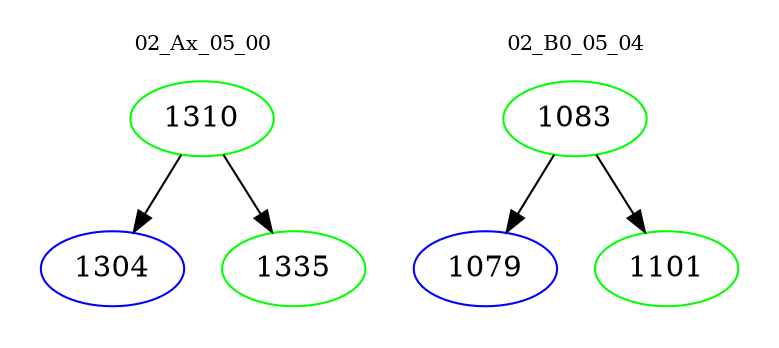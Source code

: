 digraph{
subgraph cluster_0 {
color = white
label = "02_Ax_05_00";
fontsize=10;
T0_1310 [label="1310", color="green"]
T0_1310 -> T0_1304 [color="black"]
T0_1304 [label="1304", color="blue"]
T0_1310 -> T0_1335 [color="black"]
T0_1335 [label="1335", color="green"]
}
subgraph cluster_1 {
color = white
label = "02_B0_05_04";
fontsize=10;
T1_1083 [label="1083", color="green"]
T1_1083 -> T1_1079 [color="black"]
T1_1079 [label="1079", color="blue"]
T1_1083 -> T1_1101 [color="black"]
T1_1101 [label="1101", color="green"]
}
}
